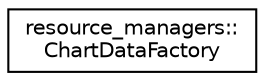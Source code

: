 digraph "Graphical Class Hierarchy"
{
 // LATEX_PDF_SIZE
  edge [fontname="Helvetica",fontsize="10",labelfontname="Helvetica",labelfontsize="10"];
  node [fontname="Helvetica",fontsize="10",shape=record];
  rankdir="LR";
  Node0 [label="resource_managers::\lChartDataFactory",height=0.2,width=0.4,color="black", fillcolor="white", style="filled",URL="$classresource__managers_1_1ChartDataFactory.html",tooltip=" "];
}
